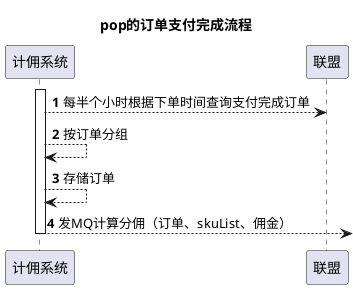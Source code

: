@startuml
autonumber

title pop的订单支付完成流程

activate 计佣系统

计佣系统-->联盟:每半个小时根据下单时间查询支付完成订单

计佣系统-->计佣系统:按订单分组

计佣系统-->计佣系统:存储订单

计佣系统-->]:发MQ计算分佣（订单、skuList、佣金）

deactivate 计佣系统


@enduml